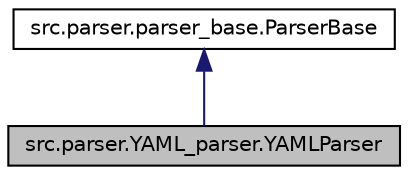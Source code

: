digraph "src.parser.YAML_parser.YAMLParser"
{
 // LATEX_PDF_SIZE
  edge [fontname="Helvetica",fontsize="10",labelfontname="Helvetica",labelfontsize="10"];
  node [fontname="Helvetica",fontsize="10",shape=record];
  Node1 [label="src.parser.YAML_parser.YAMLParser",height=0.2,width=0.4,color="black", fillcolor="grey75", style="filled", fontcolor="black",tooltip=" "];
  Node2 -> Node1 [dir="back",color="midnightblue",fontsize="10",style="solid",fontname="Helvetica"];
  Node2 [label="src.parser.parser_base.ParserBase",height=0.2,width=0.4,color="black", fillcolor="white", style="filled",URL="$classsrc_1_1parser_1_1parser__base_1_1ParserBase.html",tooltip=" "];
}

